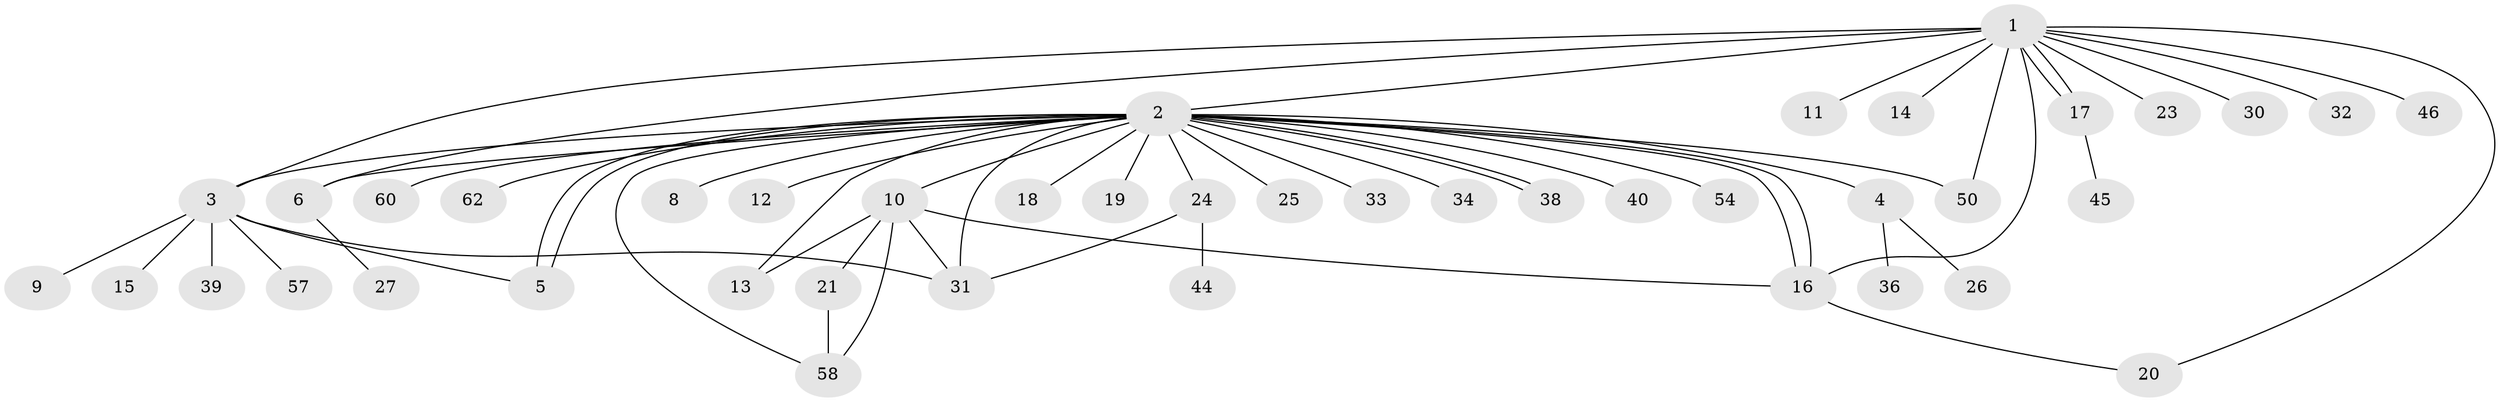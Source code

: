 // original degree distribution, {15: 0.016129032258064516, 27: 0.016129032258064516, 8: 0.016129032258064516, 3: 0.16129032258064516, 9: 0.016129032258064516, 2: 0.22580645161290322, 1: 0.46774193548387094, 6: 0.03225806451612903, 4: 0.04838709677419355}
// Generated by graph-tools (version 1.1) at 2025/18/03/04/25 18:18:03]
// undirected, 43 vertices, 59 edges
graph export_dot {
graph [start="1"]
  node [color=gray90,style=filled];
  1;
  2 [super="+7"];
  3;
  4;
  5;
  6;
  8;
  9;
  10;
  11 [super="+55"];
  12;
  13 [super="+35"];
  14 [super="+29"];
  15;
  16 [super="+22+28+51+49"];
  17;
  18 [super="+53"];
  19;
  20;
  21;
  23;
  24;
  25;
  26;
  27;
  30;
  31 [super="+37"];
  32 [super="+48+52"];
  33 [super="+47"];
  34;
  36;
  38 [super="+59"];
  39;
  40 [super="+41"];
  44;
  45;
  46;
  50 [super="+56"];
  54;
  57;
  58;
  60;
  62;
  1 -- 2 [weight=2];
  1 -- 3;
  1 -- 6;
  1 -- 11;
  1 -- 14;
  1 -- 17;
  1 -- 17;
  1 -- 20;
  1 -- 23;
  1 -- 30;
  1 -- 32;
  1 -- 46;
  1 -- 50;
  1 -- 16;
  2 -- 3;
  2 -- 4;
  2 -- 5;
  2 -- 5;
  2 -- 6;
  2 -- 8 [weight=2];
  2 -- 12;
  2 -- 13 [weight=2];
  2 -- 16 [weight=4];
  2 -- 16;
  2 -- 19;
  2 -- 24;
  2 -- 25;
  2 -- 33;
  2 -- 34;
  2 -- 38;
  2 -- 38;
  2 -- 40;
  2 -- 50;
  2 -- 60;
  2 -- 62;
  2 -- 10;
  2 -- 18;
  2 -- 54;
  2 -- 58;
  2 -- 31 [weight=2];
  3 -- 5;
  3 -- 9;
  3 -- 15;
  3 -- 39;
  3 -- 57;
  3 -- 31;
  4 -- 26;
  4 -- 36;
  6 -- 27;
  10 -- 21;
  10 -- 58;
  10 -- 31;
  10 -- 13;
  10 -- 16;
  16 -- 20;
  17 -- 45;
  21 -- 58;
  24 -- 31;
  24 -- 44;
}
